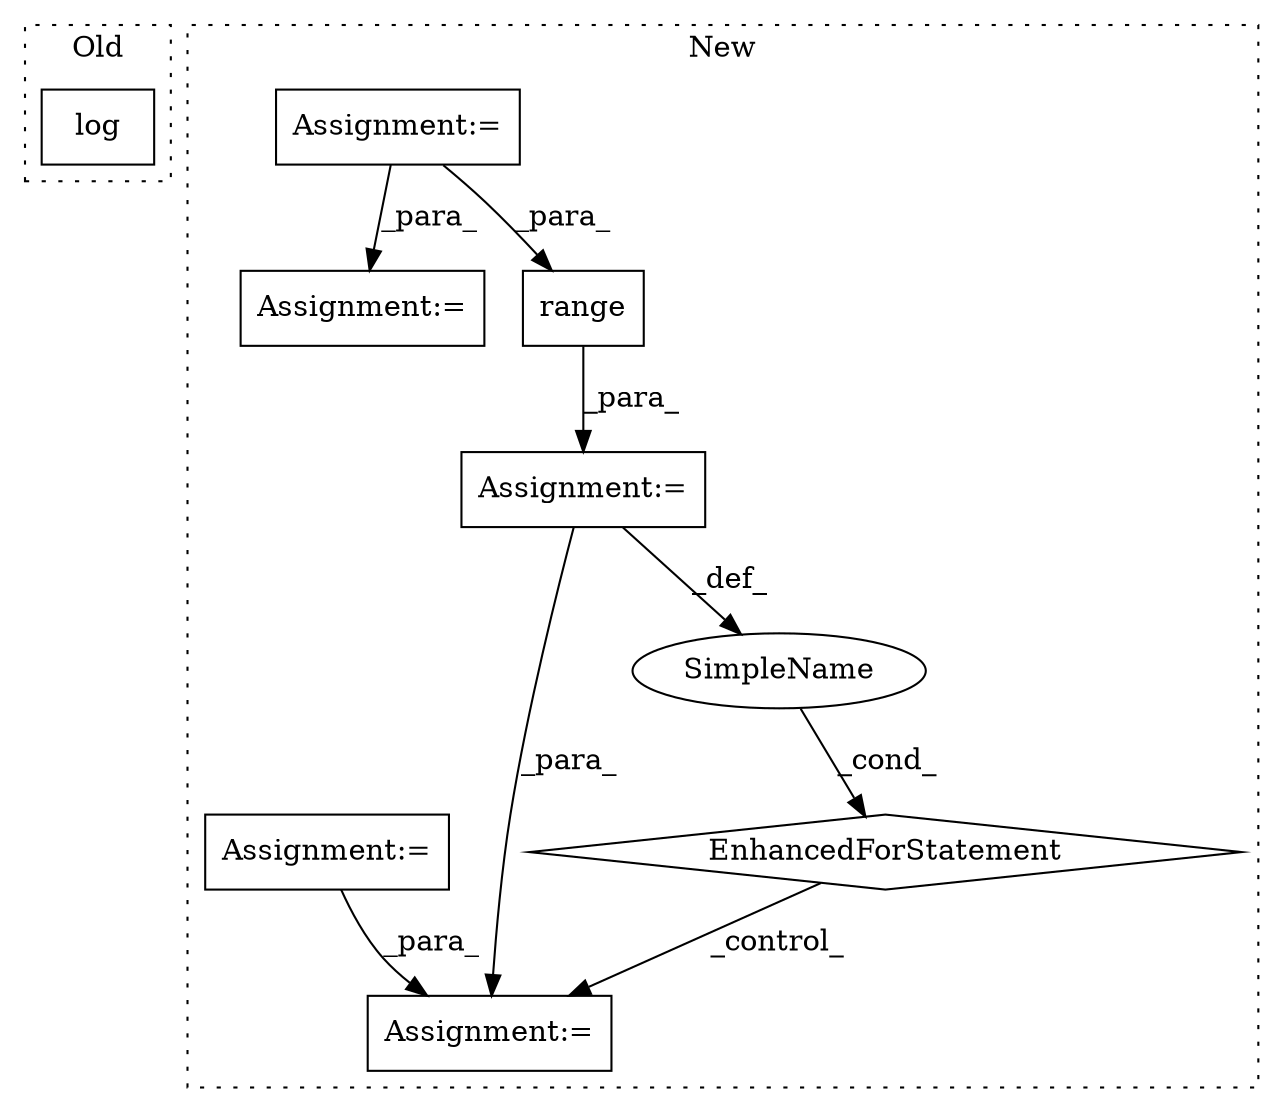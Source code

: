 digraph G {
subgraph cluster0 {
1 [label="log" a="32" s="501" l="5" shape="box"];
label = "Old";
style="dotted";
}
subgraph cluster1 {
2 [label="EnhancedForStatement" a="70" s="2347,2428" l="53,2" shape="diamond"];
3 [label="Assignment:=" a="7" s="2347,2428" l="53,2" shape="box"];
4 [label="Assignment:=" a="7" s="2512" l="1" shape="box"];
5 [label="SimpleName" a="42" s="2404" l="3" shape="ellipse"];
6 [label="Assignment:=" a="7" s="2244" l="1" shape="box"];
7 [label="Assignment:=" a="7" s="2313" l="1" shape="box"];
8 [label="range" a="32" s="2410,2427" l="6,1" shape="box"];
9 [label="Assignment:=" a="7" s="2284" l="1" shape="box"];
label = "New";
style="dotted";
}
2 -> 4 [label="_control_"];
3 -> 5 [label="_def_"];
3 -> 4 [label="_para_"];
5 -> 2 [label="_cond_"];
6 -> 8 [label="_para_"];
6 -> 7 [label="_para_"];
8 -> 3 [label="_para_"];
9 -> 4 [label="_para_"];
}